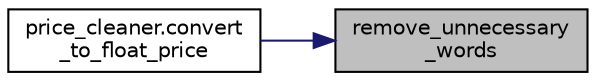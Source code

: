 digraph "remove_unnecessary_words"
{
 // LATEX_PDF_SIZE
  edge [fontname="Helvetica",fontsize="10",labelfontname="Helvetica",labelfontsize="10"];
  node [fontname="Helvetica",fontsize="10",shape=record];
  rankdir="RL";
  Node1 [label="remove_unnecessary\l_words",height=0.2,width=0.4,color="black", fillcolor="grey75", style="filled", fontcolor="black",tooltip=" "];
  Node1 -> Node2 [dir="back",color="midnightblue",fontsize="10",style="solid",fontname="Helvetica"];
  Node2 [label="price_cleaner.convert\l_to_float_price",height=0.2,width=0.4,color="black", fillcolor="white", style="filled",URL="$d9/d48/namespaceprice__cleaner.html#acfed4bc3b074d22316abdcab47068240",tooltip=" "];
}

